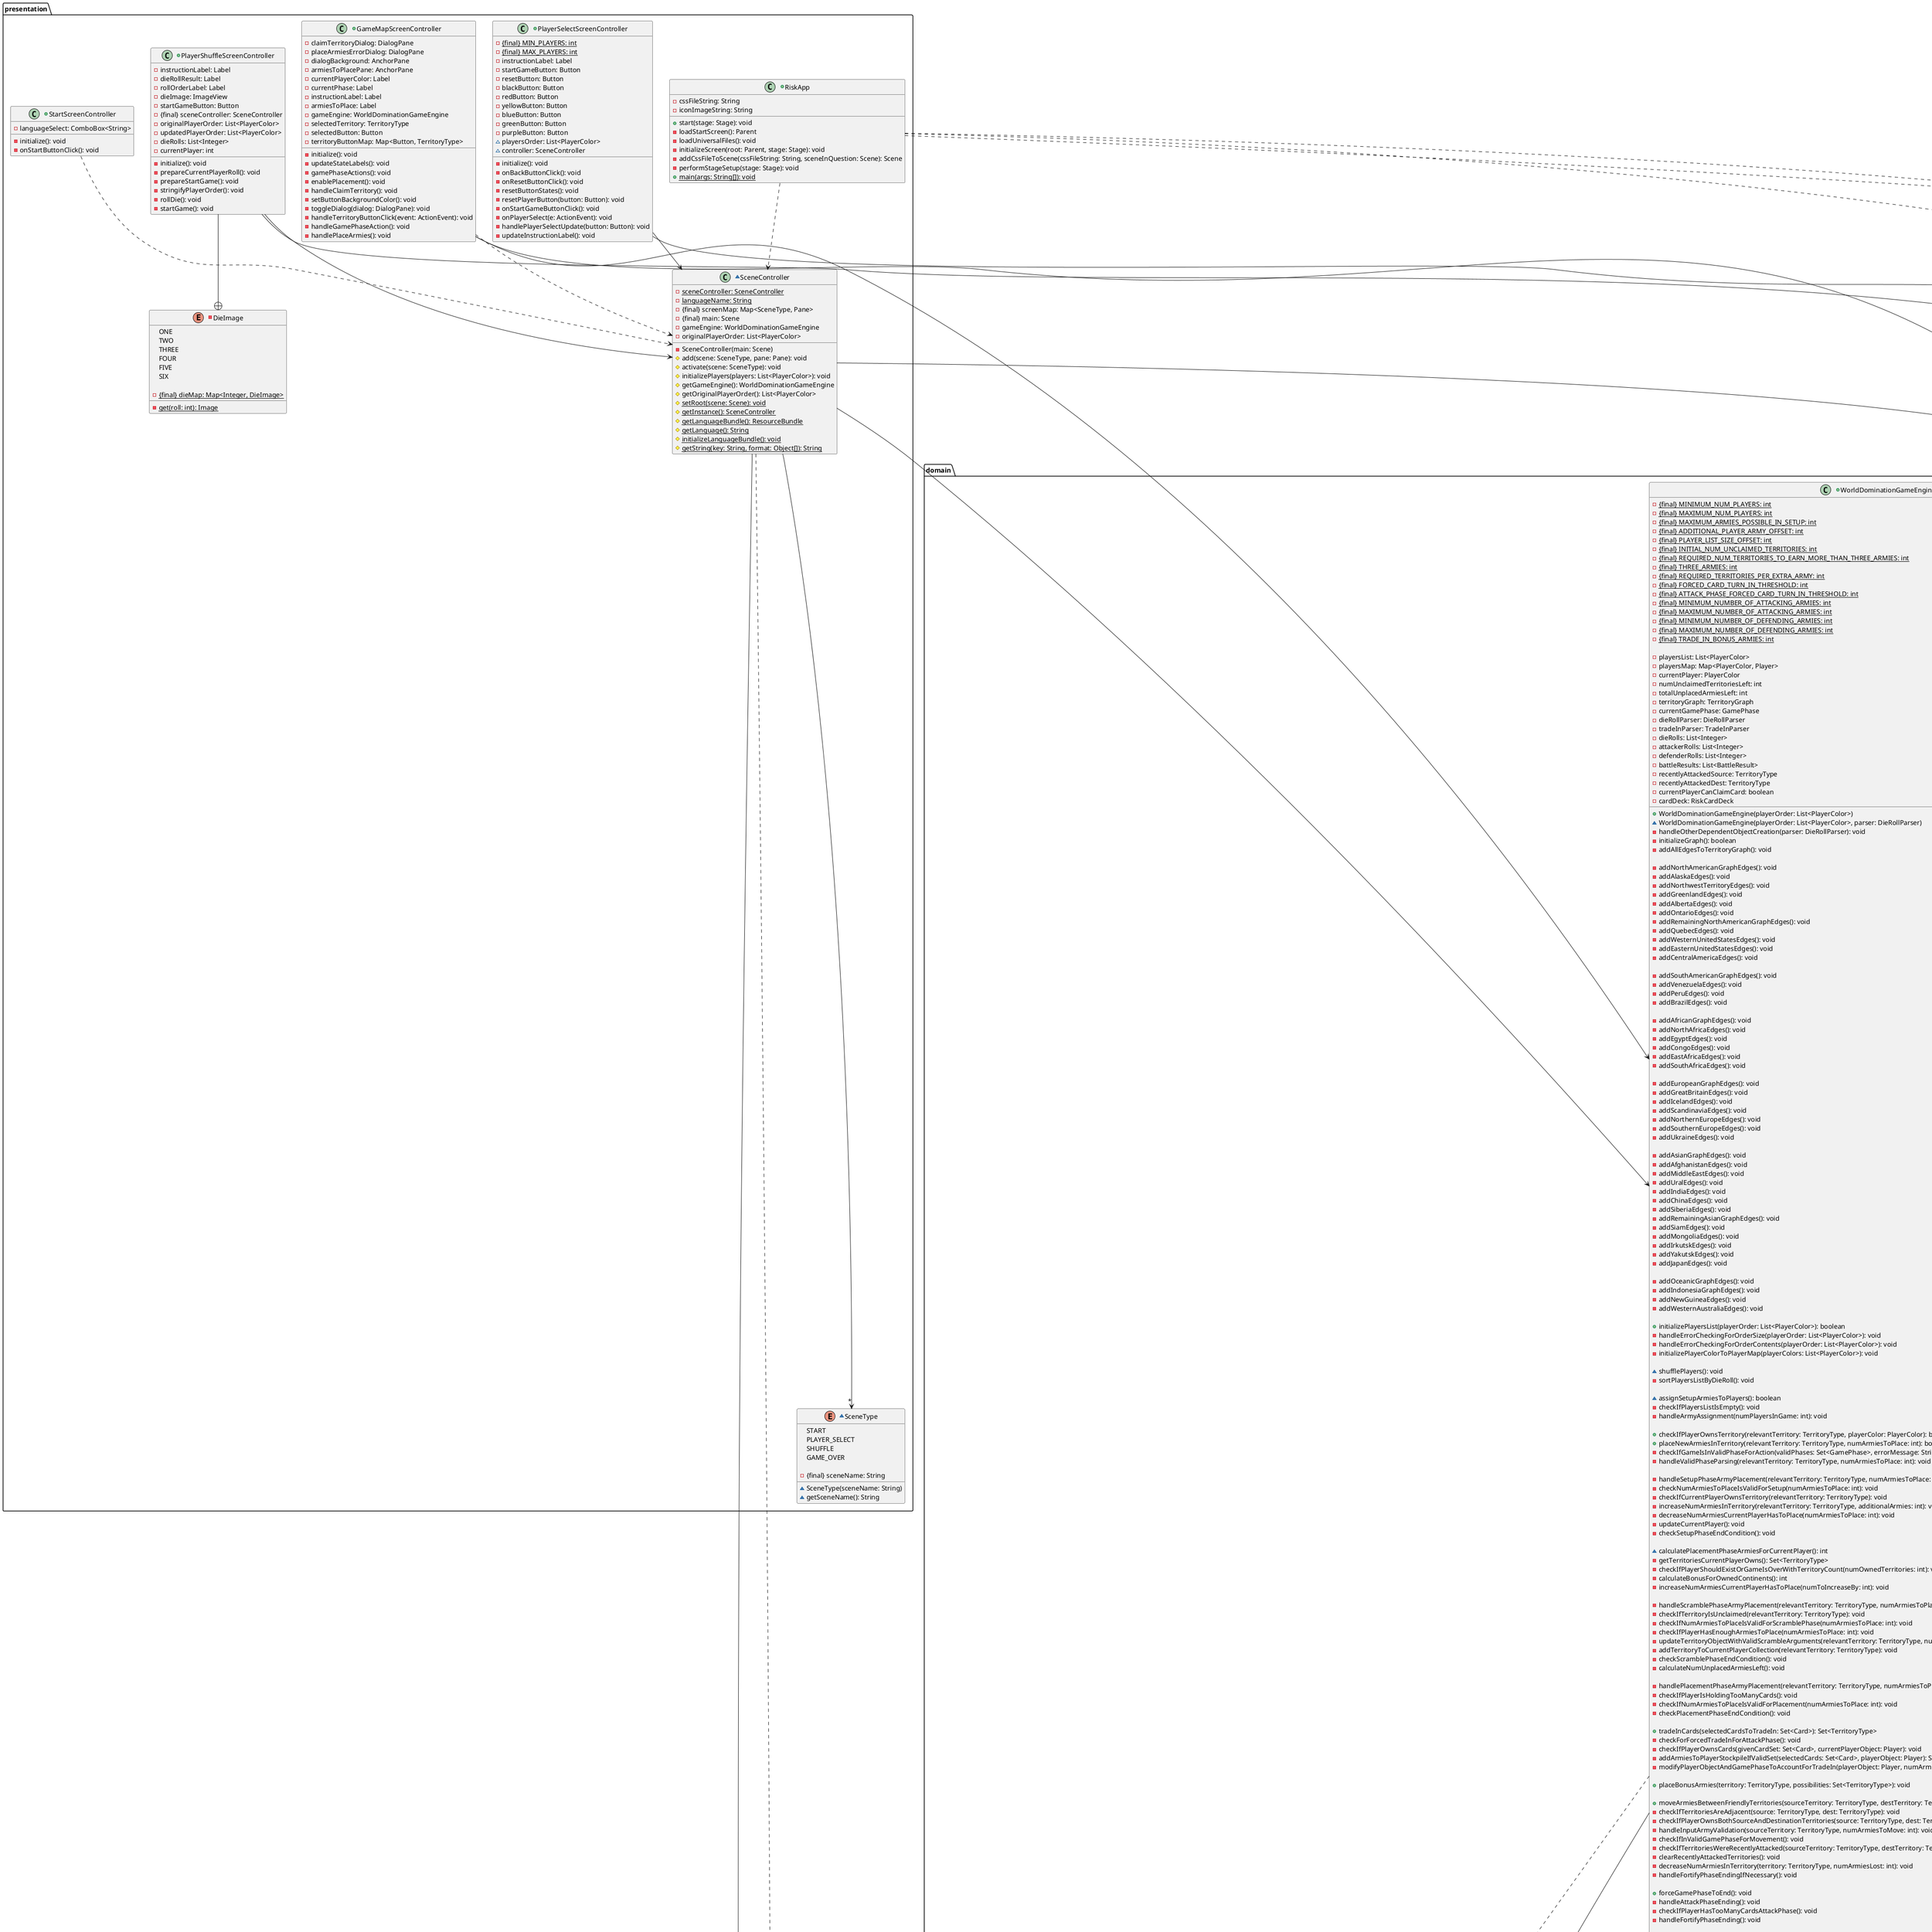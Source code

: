@startuml RiskDesign

package presentation {
    +class RiskApp {
        -cssFileString: String
        -iconImageString: String

        +start(stage: Stage): void
        -loadStartScreen(): Parent
        -loadUniversalFiles(): void
        -initializeScreen(root: Parent, stage: Stage): void
        -addCssFileToScene(cssFileString: String, sceneInQuestion: Scene): Scene
        -performStageSetup(stage: Stage): void
        +{static} main(args: String[]): void
    }

    ~enum SceneType {
        START
        PLAYER_SELECT
        SHUFFLE
        GAME_OVER

        -{final} sceneName: String
        ~SceneType(sceneName: String)
        ~getSceneName(): String
    }

    +class GameMapScreenController {
        -claimTerritoryDialog: DialogPane
        -placeArmiesErrorDialog: DialogPane
        -dialogBackground: AnchorPane
        -armiesToPlacePane: AnchorPane
        -currentPlayerColor: Label
        -currentPhase: Label
        -instructionLabel: Label
        -armiesToPlace: Label
        -gameEngine: WorldDominationGameEngine
        -selectedTerritory: TerritoryType
        -selectedButton: Button
        -territoryButtonMap: Map<Button, TerritoryType>

        -initialize(): void
        -updateStateLabels(): void
        -gamePhaseActions(): void
        -enablePlacement(): void
        -handleClaimTerritory(): void
        -setButtonBackgroundColor(): void
        -toggleDialog(dialog: DialogPane): void
        -handleTerritoryButtonClick(event: ActionEvent): void
        -handleGamePhaseAction(): void
        -handlePlaceArmies(): void
    }

    +class PlayerSelectScreenController {
        -{static}{final} MIN_PLAYERS: int
        -{static}{final} MAX_PLAYERS: int
        -instructionLabel: Label
        -startGameButton: Button
        -resetButton: Button
        -blackButton: Button
        -redButton: Button
        -yellowButton: Button
        -blueButton: Button
        -greenButton: Button
        -purpleButton: Button
        ~playersOrder: List<PlayerColor>
        ~controller: SceneController

        -initialize(): void
        -onBackButtonClick(): void
        -onResetButtonClick(): void
        -resetButtonStates(): void
        -resetPlayerButton(button: Button): void
        -onStartGameButtonClick(): void
        -onPlayerSelect(e: ActionEvent): void
        -handlePlayerSelectUpdate(button: Button): void
        -updateInstructionLabel(): void
    }

    +class PlayerShuffleScreenController {
        -instructionLabel: Label
        -dieRollResult: Label
        -rollOrderLabel: Label
        -dieImage: ImageView
        -startGameButton: Button
        -{final} sceneController: SceneController
        -originalPlayerOrder: List<PlayerColor>
        -updatedPlayerOrder: List<PlayerColor>
        -dieRolls: List<Integer>
        -currentPlayer: int

        -initialize(): void
        -prepareCurrentPlayerRoll(): void
        -prepareStartGame(): void
        -stringifyPlayerOrder(): void
        -rollDie(): void
        -startGame(): void
    }

    -enum DieImage {
        ONE
        TWO
        THREE
        FOUR
        FIVE
        SIX

        -{static}{final} dieMap: Map<Integer, DieImage>
        -{static}get(roll: int): Image
    }

    PlayerShuffleScreenController --+ DieImage

    ~class SceneController {
        -{static} sceneController: SceneController
        -{static} languageName: String
        -{final} screenMap: Map<SceneType, Pane>
        -{final} main: Scene
        -gameEngine: WorldDominationGameEngine
        -originalPlayerOrder: List<PlayerColor>

        -SceneController(main: Scene)
        #add(scene: SceneType, pane: Pane): void
        #activate(scene: SceneType): void
        #initializePlayers(players: List<PlayerColor>): void
        #getGameEngine(): WorldDominationGameEngine
        #getOriginalPlayerOrder(): List<PlayerColor>
        #{static} setRoot(scene: Scene): void
        #{static} getInstance(): SceneController
        #{static} getLanguageBundle(): ResourceBundle
        #{static} getLanguage(): String
        #{static} initializeLanguageBundle(): void
        #{static} getString(key: String, format: Object[]): String
    }

    SceneController --> "*" SceneType

    +class StartScreenController {
        -languageSelect: ComboBox<String>

        -initialize(): void
        -onStartButtonClick(): void
    }

    GameMapScreenController ..> SceneController
    PlayerSelectScreenController --> SceneController
    PlayerShuffleScreenController --> SceneController
    StartScreenController ..> SceneController
    RiskApp ..> SceneController
}

package domain {
    +class WorldDominationGameEngine {
        -{static}{final} MINIMUM_NUM_PLAYERS: int
        -{static}{final} MAXIMUM_NUM_PLAYERS: int
        -{static}{final} MAXIMUM_ARMIES_POSSIBLE_IN_SETUP: int
        -{static}{final} ADDITIONAL_PLAYER_ARMY_OFFSET: int
        -{static}{final} PLAYER_LIST_SIZE_OFFSET: int
        -{static}{final} INITIAL_NUM_UNCLAIMED_TERRITORIES: int
        -{static}{final} REQUIRED_NUM_TERRITORIES_TO_EARN_MORE_THAN_THREE_ARMIES: int
        -{static}{final} THREE_ARMIES: int
        -{static}{final} REQUIRED_TERRITORIES_PER_EXTRA_ARMY: int
        -{static}{final} FORCED_CARD_TURN_IN_THRESHOLD: int
        -{static}{final} ATTACK_PHASE_FORCED_CARD_TURN_IN_THRESHOLD: int
        -{static}{final} MINIMUM_NUMBER_OF_ATTACKING_ARMIES: int
        -{static}{final} MAXIMUM_NUMBER_OF_ATTACKING_ARMIES: int
        -{static}{final} MINIMUM_NUMBER_OF_DEFENDING_ARMIES: int
        -{static}{final} MAXIMUM_NUMBER_OF_DEFENDING_ARMIES: int
        -{static}{final} TRADE_IN_BONUS_ARMIES: int

        -playersList: List<PlayerColor>
        -playersMap: Map<PlayerColor, Player>
        -currentPlayer: PlayerColor
        -numUnclaimedTerritoriesLeft: int
        -totalUnplacedArmiesLeft: int
        -territoryGraph: TerritoryGraph
        -currentGamePhase: GamePhase
        -dieRollParser: DieRollParser
        -tradeInParser: TradeInParser
        -dieRolls: List<Integer>
        -attackerRolls: List<Integer>
        -defenderRolls: List<Integer>
        -battleResults: List<BattleResult>
        -recentlyAttackedSource: TerritoryType
        -recentlyAttackedDest: TerritoryType
        -currentPlayerCanClaimCard: boolean
        -cardDeck: RiskCardDeck

        +WorldDominationGameEngine(playerOrder: List<PlayerColor>)
        ~WorldDominationGameEngine(playerOrder: List<PlayerColor>, parser: DieRollParser)
        -handleOtherDependentObjectCreation(parser: DieRollParser): void
        -initializeGraph(): boolean
        -addAllEdgesToTerritoryGraph(): void

        -addNorthAmericanGraphEdges(): void
        -addAlaskaEdges(): void
        -addNorthwestTerritoryEdges(): void
        -addGreenlandEdges(): void
        -addAlbertaEdges(): void
        -addOntarioEdges(): void
        -addRemainingNorthAmericanGraphEdges(): void
        -addQuebecEdges(): void
        -addWesternUnitedStatesEdges(): void
        -addEasternUnitedStatesEdges(): void
        -addCentralAmericaEdges(): void

        -addSouthAmericanGraphEdges(): void
        -addVenezuelaEdges(): void
        -addPeruEdges(): void
        -addBrazilEdges(): void

        -addAfricanGraphEdges(): void
        -addNorthAfricaEdges(): void
        -addEgyptEdges(): void
        -addCongoEdges(): void
        -addEastAfricaEdges(): void
        -addSouthAfricaEdges(): void

        -addEuropeanGraphEdges(): void
        -addGreatBritainEdges(): void
        -addIcelandEdges(): void
        -addScandinaviaEdges(): void
        -addNorthernEuropeEdges(): void
        -addSouthernEuropeEdges(): void
        -addUkraineEdges(): void

        -addAsianGraphEdges(): void
        -addAfghanistanEdges(): void
        -addMiddleEastEdges(): void
        -addUralEdges(): void
        -addIndiaEdges(): void
        -addChinaEdges(): void
        -addSiberiaEdges(): void
        -addRemainingAsianGraphEdges(): void
        -addSiamEdges(): void
        -addMongoliaEdges(): void
        -addIrkutskEdges(): void
        -addYakutskEdges(): void
        -addJapanEdges(): void

        -addOceanicGraphEdges(): void
        -addIndonesiaGraphEdges(): void
        -addNewGuineaEdges(): void
        -addWesternAustraliaEdges(): void

        +initializePlayersList(playerOrder: List<PlayerColor>): boolean
        -handleErrorCheckingForOrderSize(playerOrder: List<PlayerColor>): void
        -handleErrorCheckingForOrderContents(playerOrder: List<PlayerColor>): void
        -initializePlayerColorToPlayerMap(playerColors: List<PlayerColor>): void

        ~shufflePlayers(): void
        -sortPlayersListByDieRoll(): void

        ~assignSetupArmiesToPlayers(): boolean
        -checkIfPlayersListIsEmpty(): void
        -handleArmyAssignment(numPlayersInGame: int): void

        +checkIfPlayerOwnsTerritory(relevantTerritory: TerritoryType, playerColor: PlayerColor): boolean
        +placeNewArmiesInTerritory(relevantTerritory: TerritoryType, numArmiesToPlace: int): boolean
        -checkIfGameIsInValidPhaseForAction(validPhases: Set<GamePhase>, errorMessage: String): void
        -handleValidPhaseParsing(relevantTerritory: TerritoryType, numArmiesToPlace: int): void

        -handleSetupPhaseArmyPlacement(relevantTerritory: TerritoryType, numArmiesToPlace: int): void
        -checkNumArmiesToPlaceIsValidForSetup(numArmiesToPlace: int): void
        -checkIfCurrentPlayerOwnsTerritory(relevantTerritory: TerritoryType): void
        -increaseNumArmiesInTerritory(relevantTerritory: TerritoryType, additionalArmies: int): void
        -decreaseNumArmiesCurrentPlayerHasToPlace(numArmiesToPlace: int): void
        -updateCurrentPlayer(): void
        -checkSetupPhaseEndCondition(): void

        ~calculatePlacementPhaseArmiesForCurrentPlayer(): int
        -getTerritoriesCurrentPlayerOwns(): Set<TerritoryType>
        -checkIfPlayerShouldExistOrGameIsOverWithTerritoryCount(numOwnedTerritories: int): void
        -calculateBonusForOwnedContinents(): int
        -increaseNumArmiesCurrentPlayerHasToPlace(numToIncreaseBy: int): void

        -handleScramblePhaseArmyPlacement(relevantTerritory: TerritoryType, numArmiesToPlace: int): void
        -checkIfTerritoryIsUnclaimed(relevantTerritory: TerritoryType): void
        -checkIfNumArmiesToPlaceIsValidForScramblePhase(numArmiesToPlace: int): void
        -checkIfPlayerHasEnoughArmiesToPlace(numArmiesToPlace: int): void
        -updateTerritoryObjectWithValidScrambleArguments(relevantTerritory: TerritoryType, numArmiesToPlace: int): void
        -addTerritoryToCurrentPlayerCollection(relevantTerritory: TerritoryType): void
        -checkScramblePhaseEndCondition(): void
        -calculateNumUnplacedArmiesLeft(): void

        -handlePlacementPhaseArmyPlacement(relevantTerritory: TerritoryType, numArmiesToPlace: int): void
        -checkIfPlayerIsHoldingTooManyCards(): void
        -checkIfNumArmiesToPlaceIsValidForPlacement(numArmiesToPlace: int): void
        -checkPlacementPhaseEndCondition(): void

        +tradeInCards(selectedCardsToTradeIn: Set<Card>): Set<TerritoryType>
        -checkForForcedTradeInForAttackPhase(): void
        -checkIfPlayerOwnsCards(givenCardSet: Set<Card>, currentPlayerObject: Player): void
        -addArmiesToPlayerStockpileIfValidSet(selectedCards: Set<Card>, playerObject: Player): Set<TerritoryType>
        -modifyPlayerObjectAndGamePhaseToAccountForTradeIn(playerObject: Player, numArmiesToReceive: int, selectedCards: Set<Card>): void

        +placeBonusArmies(territory: TerritoryType, possibilities: Set<TerritoryType>): void

        +moveArmiesBetweenFriendlyTerritories(sourceTerritory: TerritoryType, destTerritory: TerritoryType, numArmies: int): void
        -checkIfTerritoriesAreAdjacent(source: TerritoryType, dest: TerritoryType): void
        -checkIfPlayerOwnsBothSourceAndDestinationTerritories(source: TerritoryType, dest: TerritoryType): void
        -handleInputArmyValidation(sourceTerritory: TerritoryType, numArmiesToMove: int): void
        -checkIfInValidGamePhaseForMovement(): void
        -checkIfTerritoriesWereRecentlyAttacked(sourceTerritory: TerritoryType, destTerritory: TerritoryType): void
        -clearRecentlyAttackedTerritories(): void
        -decreaseNumArmiesInTerritory(territory: TerritoryType, numArmiesLost: int): void
        -handleFortifyPhaseEndingIfNecessary(): void

        +forceGamePhaseToEnd(): void
        -handleAttackPhaseEnding(): void
        -checkIfPlayerHasTooManyCardsAttackPhase(): void
        -handleFortifyPhaseEnding(): void

        ~claimCardForCurrentPlayerIfPossible(): void
        -addCardToCurrentPlayersCollection(): void

        +attackTerritory(sourceTerritory: TerritoryType, destTerritory: TerritoryType, numAttackers: int, numDefenders: int): int
        -handleErrorCasesForAttackingTerritory(sourceTerritory: TerritoryType, destTerritory: TerritoryType, numAttackers: int, numDefenders: int): void
        -checkIfNumAttackersIsValid(numAttackers: int): void
        -checkIfNumDefendersIsValid(numDefenders: int): void
        -checkIfGameIsInAttackPhase(): void
        -checkIfAppropriatePlayersOwnTerritories(source: TerritoryType, dest: TerritoryType): void
        -checkIfSourceTerritoryHasEnoughArmiesToSupportAttack(sourceTerritory: TerritoryType, numAttackers: int): void
        -checkIfDestTerritoryHasEnoughArmiesToSupportDefense(destTerritory: TerritoryType, numDefenders: int): void

        -storeRecentlyAttackedTerritories(source: TerritoryType, dest: TerritoryType): void
        -rollDiceForBattle(numAttackers: int, numDefenders: int): List<BattleResult>
        -handleArmyLosses(sourceTerritory: TerritoryType, destTerritory: TerritoryType, battleResults: List<BattleResult>): AttackConsequence
        -handleDefenderLosingTerritoryConsequences(sourceTerritory: TerritoryType, destTerritory: TerritoryType, numAttackers: int): void
        -handleAttackerTakingTerritory(territory: TerritoryType, numAttackers: int): void
        -getPlayerInControlOfTerritory(territory: TerritoryType): PlayerColor
        +handlePlayerLosingGameIfNecessary(potentiallyLosingPlayer: PlayerColor): void
        -playerOwnsAtLeastOneTerritory(player: PlayerColor): boolean
        -handlePlayerWinningGameIfNecessary(): void

        +getAttackerDiceRolls(): List<Integer>
        +getDefenderDiceRolls(): List<Integer>
        +getBattleResults(): List<BattleResult>
        +getIfCurrentPlayerCanClaimCard(): boolean
        +getRecentlyAttackedSource(): TerritoryType
        +getRecentlyAttackedDest(): TerritoryType
        +getCurrentPlayer(): PlayerColor
        +getCurrentGamePhase(): GamePhase
        +getPlayerOrder(): List<PlayerColor>
        +getDieRolls(): List<Integer>
        +getCurrentPlayerArmiesToPlace(): int
        +getNumberOfArmies(territoryType: TerritoryType): int
        +getCardsOwnedByPlayer(playerColor: PlayerColor): Set<Card>

        ~setNumArmiesForPlayer(playerColor: PlayerColor, numArmies: int): void
        ~setAbilityToClaimCard(): void
        ~setGamePhase(gamePhase: GamePhase): void
        ~setPlayerOrderList(playersList: List<PlayerColor>): void
        ~setCardsForPlayer(playerColor: PlayerColor, cardsPlayerOwns: Set<Card>): void
        ~setParser(parser: DieRollParser): void
        ~provideMockedPlayerObjects(mockedPlayers: List<Player>): void
        ~provideMockedTerritoryGraph(mockedGraph: TerritoryGraph): void
        ~provideMockedPlayersMap(mockedPlayersMap: Map<PlayerColor, Player>): void
        ~provideMockedTradeInParser(mockedParser: TradeInParser): void
        ~provideCurrentPlayerForTurn(currentlyGoingPlayer: PlayerColor): void
        ~provideMockedCardDeck(mockedDeck: RiskCardDeck): void
        ~provideDieRollParser(dieRollParser: DieRollParser): void
        ~getNumCardsForPlayer(playerColor: PlayerColor): int
        ~getPlayerMap(): Map<PlayerColor, Player>
        ~getNumArmiesByPlayerColor(playerColor: PlayerColor): int
        ~getClaimedTerritoriesForPlayer(playerInQuestion: PlayerColor): Set<TerritoryType>
        ~WorldDominationGameEngine()
        ~claimAllTerritoriesForCurrentPlayer(territoriesToClaim: Set<TerritoryType>): void
    }

    WorldDominationGameEngine --> "*" Player
    WorldDominationGameEngine --> "*" PlayerColor
    WorldDominationGameEngine --> DieRollParser
    WorldDominationGameEngine --> TradeInParser
    WorldDominationGameEngine --> RiskCardDeck
    WorldDominationGameEngine --> TerritoryGraph
    WorldDominationGameEngine ..> Continent
    WorldDominationGameEngine ..> Card
    WorldDominationGameEngine ..> AttackConsequence
    WorldDominationGameEngine --> GamePhase
    WorldDominationGameEngine ..> TerritoryType
    WorldDominationGameEngine ..> PlayerColor

    ~class Player {
        -{final} playerColor: PlayerColor
        -numArmiesToPlace: int
        -territories: Set<TerritoryType>
        -ownedCards: Set<Card>

        ~Player(playerColor: PlayerColor)
        ~ownsTerritory(territory: TerritoryType): boolean
        ~setNumArmiesToPlace(newAmount: int): void
        ~getNumArmiesToPlace(): int
        ~getColor(): PlayerColor
        ~addTerritoryToCollection(relevantTerritory: TerritoryType): void
        ~ownsAllGivenCards(cardsToRemove: Set<Card>): void

        ~setTerritories(territories: Set<TerritoryType>): void
        ~getTerritories(): Set<TerritoryType>
        ~Player()
        ~setOwnedCards(cardsPlayerOwns: Set<Card>): void
        ~getOwnedCards(): Set<Card>
        ~addCardsToCollection(cardToBeAdded: Set<Card>): void
        ~removeTerritoryFromCollection(territory: TerritoryType): void
    }

    Player --> PlayerColor
    Player --> "*" TerritoryType
    Player --> "*" Card

    +enum GamePhase {
        SCRAMBLE
        SETUP
        PLACEMENT
        ATTACK
        FORTIFY
        GAME_OVER

        +toString(): String
    }

    ~enum AttackConsequence {
        DEFENDER_LOSES_TERRITORY
        NO_CHANGE
    }

    ~class RiskCardDeck {
        -{static} {final} NUMBER_OF_WILD_CARDS: int
        -{static} {final} CARDS_PER_PIECE_TYPE: int
        -deckOfCards: List<Card>
        -{final} random: Random

        ~RiskCardDeck()
        ~RiskCardDeck(random: Random)
        ~initDeck(): boolean
        -addTerritoryCards(): void
        -addWildCards(): void
        ~drawCard(): Card
        ~shuffle(): boolean
        ~setDeck(deck: List<Card>): void
        ~isDeckEmpty(): boolean
    }

    ~class Die {
        -maximumPossibleRoll: int
        -minimumPossibleRoll: int
        ~Die(maximumPossibleRoll: int, minimumPossibleRoll: int)
        ~rollSingleDie(randomizer: Random): Integer
    }

    ~class DieRollParser {
        -{static} {final} MINIMUM_DIE_ROLL: int
        -{static} {final} MAXIMUM_DIE_ROLL: int
        -{static} {final} MINIMUM_AMOUNT_OF_SETUP_DICE: int
        -{static} {final} MAXIMUM_AMOUNT_OF_SETUP_DICE: int
        -{static} {final} MINIMUM_VALID_AMOUNT_OF_ATTACKER_OR_DEFENDER_DICE: int
        -{static} {final} MAXIMUM_VALID_AMOUNT_OF_DEFENDER_DICE: int
        -{static} {final} MAXIMUM_VALID_AMOUNT_OF_ATTACKER_DICE: int
        -{final} attackerDice: List<Die>
        -{final} defenderDice: List<Die>
        -{final} randomizer: Random
        -setupDie: Die

        ~DieRollParser()
        ~buildDiceLists(): boolean
        ~rollDiceToDeterminePlayerOrder(amountOfDiceToRoll: int): List<Integer>
        -buildSetupDie(setupDieUpperBound: int): void
        ~rollAttackerDice(amountOfDiceToRoll: int): List<Integer>
        ~rollDefenderDice(amountOfDiceToRoll: int): List<Integer>
        -validateRequestedAmountOfDiceToRollIsInRange(rolLType: String, requestedAmount: int, minAllowedAmount: int, maxAllowedAmount: int): void
        -rollDiceFromList(amountOfDiceToRoll: int, List<Die> listToUse)
        ~generateBattleResults(defenderRolls: List<Integer>, attackerRolls: List<Integer>): List<BattleResult>
        -validateListsAreNotEmpty(defenderRollsList: List<Integer>, attackerRollsList: List<Integer>): void
        -validateListsAreSortedProperly(defenderRollsList: List<Integer>, attackerRollsList: List<Integer>): void
        -calculateBattleResult(defenderRoll: Integer, attackerRoll: Integer): BattleResult
        ~validateSortIsInNonIncreasingOrder(toCheck: List<Integer>): boolean
        ~DieRollParser(randomizer: Random, attackerDice: List<Die>, defenderDice: List<Die>)
    }

    DieRollParser --> "*" Die
    DieRollParser ..> BattleResult

    +enum BattleResult {
        ATTACKER_VICTORY
        DEFENDER_VICTORY

        +toString(): String
    }

    +enum Continent {
        AFRICA
        ASIA
        EUROPE
        NORTH_AMERICA
        OCEANIA
        SOUTH_AMERICA

        -{final} associatedTerritories: Set<TerritoryType>
        -{final} continentBonus: int
        ~Continent(associatedTerritories: Set<TerritoryType>, continentArmyBonus: int)
        ~matchesContinentTerritories(playerTerritoriesInQuestion: Set<TerritoryType>): boolean
        +toString(): String
        ~getContinentBonusIfPlayerHasTerritories(setToPassIn: Set<TerritoryType>): int
    }

    ~class TradeInParser {
        -{static} {final} TRADE_IN_SET_LENGTH: int
        -{static} {final} MAXIMUM_NUMBER_OF_TRADES: int
        -{static} {final} ARMY_CALCULATION_OFFSET: int
        -{static} {final} STARTING_NUMBER_OF_ARMIES: int
        -{static} {final} ADDITIONAL_NUMBER_OF_ARMIES: int
        -{static} {final} STARTING_NUMBER_OF_ARMIES_AFTER_THRESHOLD: int
        -{static} {final} ADDITIONAL_NUMBER_OF_ARMIES_AFTER_THRESHOLD: int
        -setsTradedIn: int

        ~startTrade(cards: Set<Card>): int
        ~getMatchedTerritories(player: Player, cards: Set<Card>): Set<TerritoryType>
        -checkPlayerTerritories(player: Player, cards: Set<Card>): Set<TerritoryType>
        -checkTradeInState(cards: Set<Card>): void
        -hasOneOfEachType(cards: Set<Card>): boolean
        -hasThreeOfSameType(cards: Set<Card>): boolean
        -countPieceType(cards: Set<Card>, type: PieceType): long
        -hasWild(cards: Set<Card>): boolean
        ~setSetsTradedIn(setsTradedIn: int): void
    }

    TradeInParser .d.> Card
    TradeInParser ..> Player

    +enum PieceType {
        ARTILLERY
        CAVALRY
        INFANTRY

        +toString(): String
    }

    ~interface Card {
        +isWild(): boolean
        +matchesTerritory(territory: TerritoryType): boolean
        +matchesPieceType(pieceType: PieceType): boolean
    }

    ~class WildCard {
        +matchesTerritory(territory: TerritoryType): boolean
        +matchesPieceType(pieceType: PieceType): boolean
        +isWild(): boolean
    }

    note "matchesPieceType and isWild returns true, matchesTerritory returns false" as N1
    N1 .u. WildCard

    ~class TerritoryCard {
        -territoryType: TerritoryType
        -pieceType: PieceType
        ~TerritoryCard(territory: TerritoryType, piece: PieceType)
        ~matchesTerritory(territory: TerritoryType): boolean
        ~matchesPieceType(pieceType: PieceType): boolean
        ~isWild(): boolean
    }

    TerritoryCard --> PieceType
    TerritoryCard --> TerritoryType

    TerritoryCard ..|> Card
    WildCard ..|> Card
    RiskCardDeck --> "*" Card

    +enum TerritoryType {
        ALASKA
        ALBERTA
        CENTRAL_AMERICA
        ...
        WESTERN_AUSTRALIA

        +toString(): String
    }

    ~class TerritoryGraph {
        -territories: Map<TerritoryType, Set<Territory>>
        -territoryTypeToObject: Map<TerritoryType, Territory>

        ~getTerritory(territoryType: TerritoryType): Territory
        ~findAdjacentTerritories(territoryType: TerritoryType): Set<Territory>

        ~addNewTerritory(territory: Territory): boolean
        ~addNewAdjacency(startingTerritory: TerritoryType, endingTerritory: TerritoryType): boolean
        ~areTerritoriesAdjacent(startingTerritory: TerritoryType, endingTerritory: TerritoryType): boolean

        -isValidAdjacency(startingTerritory: TerritoryType, endingTerritory: TerritoryType): boolean

        ~addSetOfAdjacencies(keyToAddOn: TerritoryType, adjTerritories: Set<TerritoryType>): boolean
        -graphContainsAdjacencies(territoryType: TerritoryType, adjacencies: Set<TerritoryType>, currentAdjacencies: Set<TerritoryType>): boolean
        -graphHasAdjacencyMapping(adjacencies: Set<TerritoryType>, currentAdjacencies: Set<TerritoryType>): boolean
        -addAdjacenciesToGraph(territory: TerritoryType, adjacencies: Set<TerritoryType>, currentAdjacencies: Set<TerritoryType>): void
    }

    TerritoryGraph --> "*" Territory
    TerritoryGraph --> "*" TerritoryType

    ~class Territory {
        -territoryType: TerritoryType
        -playerInControl: PlayerColor
        -numArmiesPresent: int

        ~Territory(territoryType: TerritoryType)
        ~Territory(playerToBeInControl: Player, territoryType: TerritoryType)
        ~setPlayerInControl(newPlayer: Player): boolean
        ~setNumArmiesPresent(newAmount: int): boolean
        ~getNumArmiesPresent(): int
        ~getTerritoryType(): TerritoryType
        ~isOwnedByPlayer(playerToCheck: PlayerColor): boolean
    }

    Territory --> PlayerColor
    Territory --> TerritoryType

    +enum PlayerColor {
        SETUP
        BLACK
        RED
        YELLOW
        BLUE
        GREEN
        PURPLE

        +toString(): String
        +getColorString(): String
    }
}

presentation.GameMapScreenController --> domain.WorldDominationGameEngine
presentation.GameMapScreenController --> "*" domain.TerritoryType

presentation.PlayerSelectScreenController --> "*" domain.PlayerColor

presentation.PlayerShuffleScreenController --> "*" domain.PlayerColor

presentation.SceneController --> "*" domain.PlayerColor
presentation.SceneController --> domain.WorldDominationGameEngine

package datasource {
    +interface FileLoader {
        +open(fileName: String): boolean
        +getFileUrl(): URL
    }

    +class ImageFileLoader {
        -{static} {final} IMAGE_DIRECTORY: String

        +open(fileName: String): boolean
        -checkFileExistence(fileName: String, file: URL): void
        +getFileUrl(): URL
    }

    +class SceneFileLoader {
        -sceneFile: URL

        +open(fileName: String): boolean
        -checkFileExistence(file: URL): void
        +getFileUrl(): URL
    }

    +class StyleSheetLoader {
        -cssFile: URL

        +open(fileName: String): boolean
        -createFilePointer(fileName: String): URL
        -checkFileExistence(file: URL): void
        +getFileUrl(): URL
    }

    ImageFileLoader ..|> FileLoader
    SceneFileLoader ..|> FileLoader
    StyleSheetLoader ..|> FileLoader

    +class StringsBundleLoader {
        -{static} {final} BUNDLE_NAME: String
        -{static} {final} INSTANCE: StringsBundleLoader
        -localeName: String

        -openBundle(locale: String): boolean
        -getResourceBundle(): ResourceBundle
        +{static} open(locale: String): boolean
        +{static} getBundle(): ResourceBundle
    }
}

presentation.RiskApp ..> datasource.SceneFileLoader
presentation.RiskApp ..> datasource.StyleSheetLoader
presentation.RiskApp ..> datasource.ImageFileLoader

presentation.SceneController --> datasource.FileLoader
presentation.SceneController ..> datasource.StringsBundleLoader

domain.BattleResult ..> datasource.StringsBundleLoader
domain.Continent ..> datasource.StringsBundleLoader
domain.GamePhase ..> datasource.StringsBundleLoader
domain.PieceType ..> datasource.StringsBundleLoader
domain.PlayerColor ..> datasource.StringsBundleLoader
domain.TerritoryType ..> datasource.StringsBundleLoader

@enduml